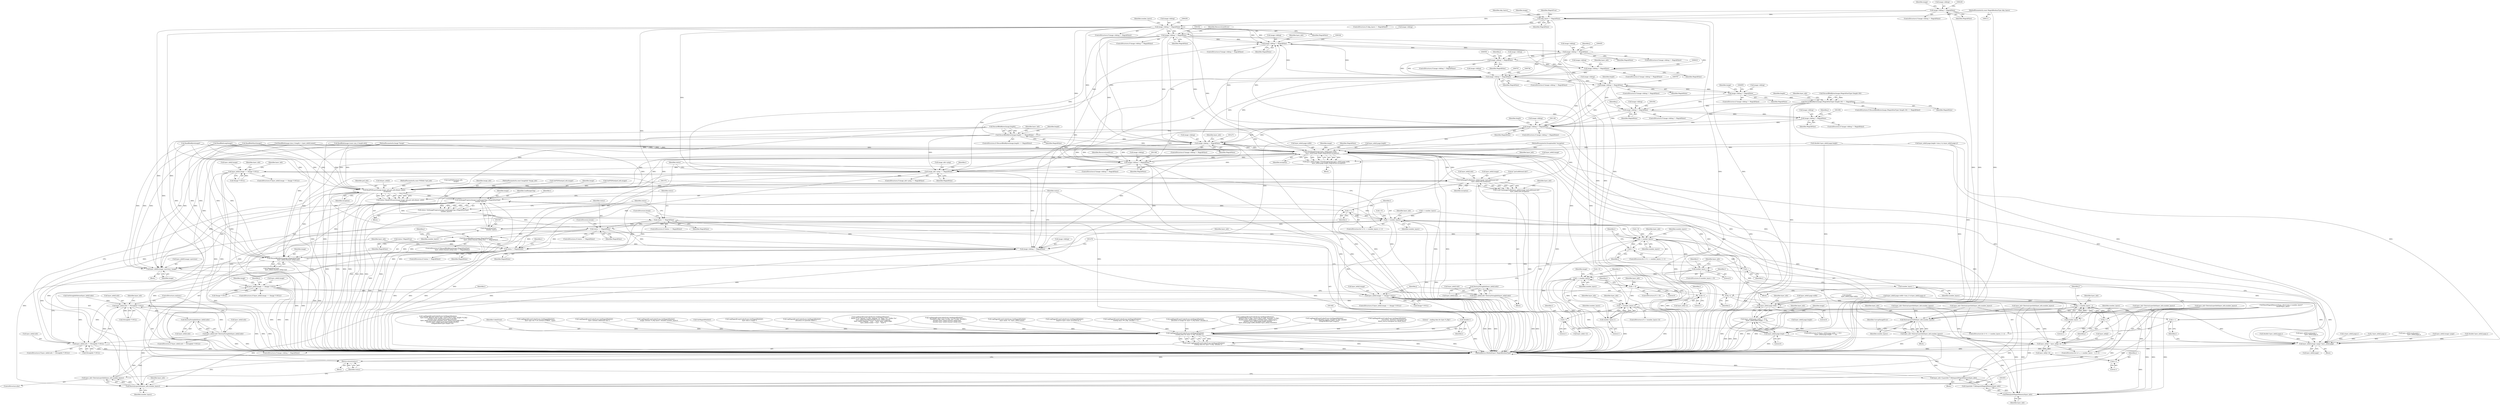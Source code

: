 digraph "0_ImageMagick_c8c6a0f123d5e35c173125365c97e2c0fc7eca42@pointer" {
"1000296" [label="(Call,image->debug != MagickFalse)"];
"1000253" [label="(Call,image->debug != MagickFalse)"];
"1000230" [label="(Call,image->debug != MagickFalse)"];
"1000247" [label="(Call,skip_layers != MagickFalse)"];
"1000115" [label="(MethodParameterIn,const MagickBooleanType skip_layers)"];
"1000338" [label="(Call,image->debug != MagickFalse)"];
"1000449" [label="(Call,image->debug != MagickFalse)"];
"1000549" [label="(Call,image->debug != MagickFalse)"];
"1000610" [label="(Call,image->debug != MagickFalse)"];
"1000701" [label="(Call,image->debug != MagickFalse)"];
"1000761" [label="(Call,image->debug != MagickFalse)"];
"1000949" [label="(Call,image->debug != MagickFalse)"];
"1001012" [label="(Call,DiscardBlobBytes(image,(MagickSizeType) (length-18)) == MagickFalse)"];
"1001048" [label="(Call,image->debug != MagickFalse)"];
"1001088" [label="(Call,image->debug != MagickFalse)"];
"1001143" [label="(Call,image->debug != MagickFalse)"];
"1001177" [label="(Call,DiscardBlobBytes(image,length) == MagickFalse)"];
"1001265" [label="(Call,image->debug != MagickFalse)"];
"1001305" [label="(Call,CloneImage(image,layer_info[i].page.width,\n          layer_info[i].page.height,MagickFalse,exception))"];
"1001245" [label="(Call,layer_info[i].page.width == 0)"];
"1001244" [label="(Call,(layer_info[i].page.width == 0) ||\n              (layer_info[i].page.height == 0))"];
"1001619" [label="(Call,layer_info[i].image->page=layer_info[i].page)"];
"1001254" [label="(Call,layer_info[i].page.height == 0)"];
"1001299" [label="(Call,layer_info[i].image=CloneImage(image,layer_info[i].page.width,\n          layer_info[i].page.height,MagickFalse,exception))"];
"1001324" [label="(Call,layer_info[i].image == (Image *) NULL)"];
"1001373" [label="(Call,SetImageProfile(layer_info[i].image,\"psd:additional-info\",\n              layer_info[i].info,exception))"];
"1001371" [label="(Call,(void) SetImageProfile(layer_info[i].image,\"psd:additional-info\",\n              layer_info[i].info,exception))"];
"1001392" [label="(Call,DestroyStringInfo(layer_info[i].info))"];
"1001386" [label="(Call,layer_info[i].info=DestroyStringInfo(layer_info[i].info))"];
"1001277" [label="(Call,layer_info[i].info != (StringInfo *) NULL)"];
"1001292" [label="(Call,DestroyStringInfo(layer_info[i].info))"];
"1001286" [label="(Call,layer_info[i].info=DestroyStringInfo(layer_info[i].info))"];
"1001361" [label="(Call,layer_info[i].info != (StringInfo *) NULL)"];
"1001416" [label="(Call,layer_info[i].image == (Image *) NULL)"];
"1001530" [label="(Call,layer_info[i].image == (Image *) NULL)"];
"1001486" [label="(Call,ReadPSDLayer(image,image_info,psd_info,&layer_info[i],\n              exception))"];
"1001484" [label="(Call,status=ReadPSDLayer(image,image_info,psd_info,&layer_info[i],\n              exception))"];
"1001496" [label="(Call,status == MagickFalse)"];
"1001510" [label="(Call,status == MagickFalse)"];
"1001441" [label="(Call,DiscardBlobBytes(image,(MagickSizeType)\n                      layer_info[i].channel_info[j].size) == MagickFalse)"];
"1001470" [label="(Call,image->debug != MagickFalse)"];
"1001515" [label="(Call,status != MagickFalse)"];
"1001662" [label="(Return,return(status);)"];
"1001502" [label="(Call,SetImageProgress(image,LoadImagesTag,i,(MagickSizeType)\n              number_layers))"];
"1001412" [label="(Call,i++)"];
"1001409" [label="(Call,i < number_layers)"];
"1001459" [label="(Call,DestroyLayerInfo(layer_info,number_layers))"];
"1001457" [label="(Call,layer_info=DestroyLayerInfo(layer_info,number_layers))"];
"1001551" [label="(Call,layer_info[j] = layer_info[j+1])"];
"1001654" [label="(Call,RelinquishMagickMemory(layer_info))"];
"1001652" [label="(Call,(LayerInfo *) RelinquishMagickMemory(layer_info))"];
"1001650" [label="(Call,layer_info=(LayerInfo *) RelinquishMagickMemory(layer_info))"];
"1001659" [label="(Call,DestroyLayerInfo(layer_info,number_layers))"];
"1001657" [label="(Call,layer_info=DestroyLayerInfo(layer_info,number_layers))"];
"1001481" [label="(Call,(double) i)"];
"1001477" [label="(Call,LogMagickEvent(CoderEvent,GetMagickModule(),\n                \"  reading data for layer %.20g\",(double) i))"];
"1001475" [label="(Call,(void) LogMagickEvent(CoderEvent,GetMagickModule(),\n                \"  reading data for layer %.20g\",(double) i))"];
"1001506" [label="(Call,(MagickSizeType)\n              number_layers)"];
"1001523" [label="(Call,i < number_layers)"];
"1001526" [label="(Call,i++)"];
"1001541" [label="(Call,j=i)"];
"1001544" [label="(Call,j < number_layers - 1)"];
"1001549" [label="(Call,j++)"];
"1001557" [label="(Call,j+1)"];
"1001546" [label="(Call,number_layers - 1)"];
"1001560" [label="(Call,number_layers--)"];
"1001562" [label="(Call,i--)"];
"1001565" [label="(Call,number_layers > 0)"];
"1001573" [label="(Call,i < number_layers)"];
"1001580" [label="(Call,i > 0)"];
"1001594" [label="(Call,i-1)"];
"1001599" [label="(Call,i < (number_layers-1))"];
"1001576" [label="(Call,i++)"];
"1001615" [label="(Call,i+1)"];
"1001601" [label="(Call,number_layers-1)"];
"1001442" [label="(Call,DiscardBlobBytes(image,(MagickSizeType)\n                      layer_info[i].channel_info[j].size))"];
"1001641" [label="(Call,layer_info[0].image->previous=image)"];
"1001500" [label="(Call,status=SetImageProgress(image,LoadImagesTag,i,(MagickSizeType)\n              number_layers))"];
"1001340" [label="(Call,image->debug != MagickFalse)"];
"1001399" [label="(Call,image_info->ping == MagickFalse)"];
"1001650" [label="(Call,layer_info=(LayerInfo *) RelinquishMagickMemory(layer_info))"];
"1001428" [label="(Identifier,j)"];
"1001544" [label="(Call,j < number_layers - 1)"];
"1000269" [label="(Identifier,number_layers)"];
"1001325" [label="(Call,layer_info[i].image)"];
"1001413" [label="(Identifier,i)"];
"1001474" [label="(Identifier,MagickFalse)"];
"1001651" [label="(Identifier,layer_info)"];
"1001258" [label="(Identifier,layer_info)"];
"1001219" [label="(Call,GetStringInfoDatum(layer_info[i].info))"];
"1000953" [label="(Identifier,MagickFalse)"];
"1001525" [label="(Identifier,number_layers)"];
"1001469" [label="(ControlStructure,if (image->debug != MagickFalse))"];
"1001479" [label="(Call,GetMagickModule())"];
"1001459" [label="(Call,DestroyLayerInfo(layer_info,number_layers))"];
"1000296" [label="(Call,image->debug != MagickFalse)"];
"1001501" [label="(Identifier,status)"];
"1001264" [label="(ControlStructure,if (image->debug != MagickFalse))"];
"1001652" [label="(Call,(LayerInfo *) RelinquishMagickMemory(layer_info))"];
"1001503" [label="(Identifier,image)"];
"1001410" [label="(Identifier,i)"];
"1001322" [label="(Identifier,exception)"];
"1001495" [label="(ControlStructure,if (status == MagickFalse))"];
"1001272" [label="(Call,LogMagickEvent(CoderEvent,GetMagickModule(),\n                \"      layer data is empty\"))"];
"1001048" [label="(Call,image->debug != MagickFalse)"];
"1001560" [label="(Call,number_layers--)"];
"1001265" [label="(Call,image->debug != MagickFalse)"];
"1000116" [label="(MethodParameterIn,ExceptionInfo *exception)"];
"1001608" [label="(Identifier,layer_info)"];
"1000460" [label="(Call,(double) layer_info[i].page.x)"];
"1001417" [label="(Call,layer_info[i].image)"];
"1000303" [label="(Call,LogMagickEvent(CoderEvent,GetMagickModule(),\n              \"  allocation of LayerInfo failed\"))"];
"1000545" [label="(Call,GetPSDSize(psd_info,\n            image))"];
"1000622" [label="(Call,layer_info=DestroyLayerInfo(layer_info,number_layers))"];
"1001543" [label="(Identifier,i)"];
"1000487" [label="(Call,(double)\n            layer_info[i].page.width)"];
"1001416" [label="(Call,layer_info[i].image == (Image *) NULL)"];
"1001414" [label="(Block,)"];
"1001656" [label="(ControlStructure,else)"];
"1001422" [label="(Call,(Image *) NULL)"];
"1000708" [label="(Call,LogMagickEvent(CoderEvent,GetMagickModule(),\n            \"   blend=%.4s, opacity=%.20g, clipping=%s, flags=%d, visible=%s\",\n            layer_info[i].blendkey,(double) layer_info[i].opacity,\n            layer_info[i].clipping ? \"true\" : \"false\",layer_info[i].flags,\n            layer_info[i].visible ? \"true\" : \"false\"))"];
"1000610" [label="(Call,image->debug != MagickFalse)"];
"1001634" [label="(Identifier,image)"];
"1001344" [label="(Identifier,MagickFalse)"];
"1000931" [label="(Call,layer_info[i].mask.page.x-\n                      layer_info[i].page.x)"];
"1001299" [label="(Call,layer_info[i].image=CloneImage(image,layer_info[i].page.width,\n          layer_info[i].page.height,MagickFalse,exception))"];
"1000253" [label="(Call,image->debug != MagickFalse)"];
"1000201" [label="(Call,status=MagickTrue)"];
"1001307" [label="(Call,layer_info[i].page.width)"];
"1001243" [label="(ControlStructure,if ((layer_info[i].page.width == 0) ||\n              (layer_info[i].page.height == 0)))"];
"1001177" [label="(Call,DiscardBlobBytes(image,length) == MagickFalse)"];
"1000115" [label="(MethodParameterIn,const MagickBooleanType skip_layers)"];
"1000751" [label="(Call,ReadBlobLong(image))"];
"1001546" [label="(Call,number_layers - 1)"];
"1001330" [label="(Call,(Image *) NULL)"];
"1001461" [label="(Identifier,number_layers)"];
"1001089" [label="(Call,image->debug)"];
"1000437" [label="(Call,layer_info=DestroyLayerInfo(layer_info,number_layers))"];
"1001385" [label="(Identifier,exception)"];
"1001548" [label="(Literal,1)"];
"1001616" [label="(Identifier,i)"];
"1001472" [label="(Identifier,image)"];
"1000251" [label="(Identifier,MagickTrue)"];
"1000453" [label="(Identifier,MagickFalse)"];
"1001531" [label="(Call,layer_info[i].image)"];
"1001615" [label="(Call,i+1)"];
"1001470" [label="(Call,image->debug != MagickFalse)"];
"1001488" [label="(Identifier,image_info)"];
"1000300" [label="(Identifier,MagickFalse)"];
"1000342" [label="(Identifier,MagickFalse)"];
"1001654" [label="(Call,RelinquishMagickMemory(layer_info))"];
"1001660" [label="(Identifier,layer_info)"];
"1000257" [label="(Identifier,MagickFalse)"];
"1001471" [label="(Call,image->debug)"];
"1001592" [label="(Call,layer_info[i-1])"];
"1000448" [label="(ControlStructure,if (image->debug != MagickFalse))"];
"1001143" [label="(Call,image->debug != MagickFalse)"];
"1000549" [label="(Call,image->debug != MagickFalse)"];
"1001519" [label="(ControlStructure,for (i=0; i < number_layers; i++))"];
"1000556" [label="(Call,LogMagickEvent(CoderEvent,GetMagickModule(),\n              \"    channel[%.20g]: type=%.20g, size=%.20g\",(double) j,\n              (double) layer_info[i].channel_info[j].type,\n              (double) layer_info[i].channel_info[j].size))"];
"1001518" [label="(Block,)"];
"1001373" [label="(Call,SetImageProfile(layer_info[i].image,\"psd:additional-info\",\n              layer_info[i].info,exception))"];
"1001150" [label="(Call,LogMagickEvent(CoderEvent,GetMagickModule(),\n                \"      layer name: %s\",layer_info[i].name))"];
"1000117" [label="(Block,)"];
"1001617" [label="(Literal,1)"];
"1001405" [label="(ControlStructure,for (i=0; i < number_layers; i++))"];
"1000243" [label="(Identifier,image)"];
"1001551" [label="(Call,layer_info[j] = layer_info[j+1])"];
"1001579" [label="(ControlStructure,if (i > 0))"];
"1000392" [label="(Call,x-layer_info[i].page.x)"];
"1000762" [label="(Call,image->debug)"];
"1001242" [label="(Block,)"];
"1001500" [label="(Call,status=SetImageProgress(image,LoadImagesTag,i,(MagickSizeType)\n              number_layers))"];
"1001598" [label="(ControlStructure,if (i < (number_layers-1)))"];
"1001237" [label="(Call,i < number_layers)"];
"1001658" [label="(Identifier,layer_info)"];
"1001246" [label="(Call,layer_info[i].page.width)"];
"1001623" [label="(Identifier,layer_info)"];
"1001441" [label="(Call,DiscardBlobBytes(image,(MagickSizeType)\n                      layer_info[i].channel_info[j].size) == MagickFalse)"];
"1000700" [label="(ControlStructure,if (image->debug != MagickFalse))"];
"1001109" [label="(Call,ReadBlobByte(image))"];
"1001641" [label="(Call,layer_info[0].image->previous=image)"];
"1000950" [label="(Call,image->debug)"];
"1000478" [label="(Call,(double) layer_info[i].page.height)"];
"1001277" [label="(Call,layer_info[i].info != (StringInfo *) NULL)"];
"1000231" [label="(Call,image->debug)"];
"1001339" [label="(ControlStructure,if (image->debug != MagickFalse))"];
"1000237" [label="(Call,LogMagickEvent(CoderEvent,GetMagickModule(),\n              \"  negative layer count corrected for\"))"];
"1001334" [label="(Call,layer_info=DestroyLayerInfo(layer_info,number_layers))"];
"1001504" [label="(Identifier,LoadImagesTag)"];
"1001293" [label="(Call,layer_info[i].info)"];
"1001526" [label="(Call,i++)"];
"1000765" [label="(Identifier,MagickFalse)"];
"1001361" [label="(Call,layer_info[i].info != (StringInfo *) NULL)"];
"1001486" [label="(Call,ReadPSDLayer(image,image_info,psd_info,&layer_info[i],\n              exception))"];
"1001517" [label="(Identifier,MagickFalse)"];
"1000218" [label="(Call,ReadBlobShort(image))"];
"1000338" [label="(Call,image->debug != MagickFalse)"];
"1001520" [label="(Call,i=0)"];
"1001364" [label="(Identifier,layer_info)"];
"1001547" [label="(Identifier,number_layers)"];
"1001253" [label="(Literal,0)"];
"1001335" [label="(Identifier,layer_info)"];
"1001122" [label="(Call,ReadBlob(image,(size_t) length++,layer_info[i].name))"];
"1001389" [label="(Identifier,layer_info)"];
"1001661" [label="(Identifier,number_layers)"];
"1001481" [label="(Call,(double) i)"];
"1001570" [label="(Call,i=0)"];
"1001380" [label="(Call,layer_info[i].info)"];
"1001559" [label="(Literal,1)"];
"1001599" [label="(Call,i < (number_layers-1))"];
"1001411" [label="(Identifier,number_layers)"];
"1000701" [label="(Call,image->debug != MagickFalse)"];
"1000611" [label="(Call,image->debug)"];
"1000308" [label="(Identifier,ResourceLimitError)"];
"1000297" [label="(Call,image->debug)"];
"1001286" [label="(Call,layer_info[i].info=DestroyStringInfo(layer_info[i].info))"];
"1001565" [label="(Call,number_layers > 0)"];
"1001657" [label="(Call,layer_info=DestroyLayerInfo(layer_info,number_layers))"];
"1001542" [label="(Identifier,j)"];
"1000113" [label="(MethodParameterIn,const ImageInfo *image_info)"];
"1001415" [label="(ControlStructure,if (layer_info[i].image == (Image *) NULL))"];
"1001463" [label="(Identifier,CorruptImageError)"];
"1001400" [label="(Call,image_info->ping)"];
"1000401" [label="(Call,layer_info[i].page.height=(size_t) (y-layer_info[i].page.y))"];
"1001499" [label="(ControlStructure,break;)"];
"1001266" [label="(Call,image->debug)"];
"1001484" [label="(Call,status=ReadPSDLayer(image,image_info,psd_info,&layer_info[i],\n              exception))"];
"1000949" [label="(Call,image->debug != MagickFalse)"];
"1001362" [label="(Call,layer_info[i].info)"];
"1001555" [label="(Call,layer_info[j+1])"];
"1001184" [label="(Identifier,layer_info)"];
"1001536" [label="(Call,(Image *) NULL)"];
"1001509" [label="(ControlStructure,if (status == MagickFalse))"];
"1001269" [label="(Identifier,MagickFalse)"];
"1001287" [label="(Call,layer_info[i].info)"];
"1001582" [label="(Literal,0)"];
"1000345" [label="(Call,LogMagickEvent(CoderEvent,GetMagickModule(),\n            \"  reading layer #%.20g\",(double) i+1))"];
"1001483" [label="(Identifier,i)"];
"1001527" [label="(Identifier,i)"];
"1000248" [label="(Identifier,skip_layers)"];
"1001013" [label="(Call,DiscardBlobBytes(image,(MagickSizeType) (length-18)))"];
"1001088" [label="(Call,image->debug != MagickFalse)"];
"1001374" [label="(Call,layer_info[i].image)"];
"1001663" [label="(Identifier,status)"];
"1001508" [label="(Identifier,number_layers)"];
"1001549" [label="(Call,j++)"];
"1001562" [label="(Call,i--)"];
"1000246" [label="(ControlStructure,if (skip_layers != MagickFalse))"];
"1001642" [label="(Call,layer_info[0].image->previous)"];
"1001550" [label="(Identifier,j)"];
"1001241" [label="(Identifier,i)"];
"1001034" [label="(Identifier,length)"];
"1001662" [label="(Return,return(status);)"];
"1001485" [label="(Identifier,status)"];
"1001012" [label="(Call,DiscardBlobBytes(image,(MagickSizeType) (length-18)) == MagickFalse)"];
"1001298" [label="(ControlStructure,continue;)"];
"1001539" [label="(Block,)"];
"1000247" [label="(Call,skip_layers != MagickFalse)"];
"1001511" [label="(Identifier,status)"];
"1001245" [label="(Call,layer_info[i].page.width == 0)"];
"1001276" [label="(ControlStructure,if (layer_info[i].info != (StringInfo *) NULL))"];
"1001460" [label="(Identifier,layer_info)"];
"1001456" [label="(Block,)"];
"1000702" [label="(Call,image->debug)"];
"1001306" [label="(Identifier,image)"];
"1001305" [label="(Call,CloneImage(image,layer_info[i].page.width,\n          layer_info[i].page.height,MagickFalse,exception))"];
"1001066" [label="(Identifier,j)"];
"1001541" [label="(Call,j=i)"];
"1001370" [label="(Block,)"];
"1001347" [label="(Call,LogMagickEvent(CoderEvent,GetMagickModule(),\n                \"  allocation of image for layer %.20g failed\",(double) i))"];
"1000295" [label="(ControlStructure,if (image->debug != MagickFalse))"];
"1001227" [label="(Call,ReadBlob(image,(const size_t) length,info))"];
"1001255" [label="(Call,layer_info[i].page.height)"];
"1000456" [label="(Call,LogMagickEvent(CoderEvent,GetMagickModule(),\n            \"    offset(%.20g,%.20g), size(%.20g,%.20g), channels=%.20g\",\n            (double) layer_info[i].page.x,(double) layer_info[i].page.y,\n            (double) layer_info[i].page.height,(double)\n            layer_info[i].page.width,(double) layer_info[i].channels))"];
"1001087" [label="(ControlStructure,if (image->debug != MagickFalse))"];
"1001516" [label="(Identifier,status)"];
"1001502" [label="(Call,SetImageProgress(image,LoadImagesTag,i,(MagickSizeType)\n              number_layers))"];
"1001178" [label="(Call,DiscardBlobBytes(image,length))"];
"1001055" [label="(Call,LogMagickEvent(CoderEvent,GetMagickModule(),\n                    \"      layer blending ranges: length=%.20g\",(double)\n                    ((MagickOffsetType) length)))"];
"1001052" [label="(Identifier,MagickFalse)"];
"1001475" [label="(Call,(void) LogMagickEvent(CoderEvent,GetMagickModule(),\n                \"  reading data for layer %.20g\",(double) i))"];
"1001323" [label="(ControlStructure,if (layer_info[i].image == (Image *) NULL))"];
"1001587" [label="(Identifier,layer_info)"];
"1001477" [label="(Call,LogMagickEvent(CoderEvent,GetMagickModule(),\n                \"  reading data for layer %.20g\",(double) i))"];
"1001360" [label="(ControlStructure,if (layer_info[i].info != (StringInfo *) NULL))"];
"1001419" [label="(Identifier,layer_info)"];
"1001444" [label="(Call,(MagickSizeType)\n                      layer_info[i].channel_info[j].size)"];
"1001022" [label="(Call,layer_info=DestroyLayerInfo(layer_info,number_layers))"];
"1000773" [label="(Identifier,length)"];
"1001095" [label="(Call,LogMagickEvent(CoderEvent,GetMagickModule(),\n                      \"        source(%x), dest(%x)\",(unsigned int)\n                      blend_source,(unsigned int) blend_dest))"];
"1000623" [label="(Identifier,layer_info)"];
"1001412" [label="(Call,i++)"];
"1001557" [label="(Call,j+1)"];
"1001545" [label="(Identifier,j)"];
"1001497" [label="(Identifier,status)"];
"1001613" [label="(Call,layer_info[i+1])"];
"1001442" [label="(Call,DiscardBlobBytes(image,(MagickSizeType)\n                      layer_info[i].channel_info[j].size))"];
"1000553" [label="(Identifier,MagickFalse)"];
"1001438" [label="(Identifier,j)"];
"1001664" [label="(MethodReturn,ModuleExport MagickBooleanType)"];
"1001300" [label="(Call,layer_info[i].image)"];
"1000760" [label="(ControlStructure,if (image->debug != MagickFalse))"];
"1001601" [label="(Call,number_layers-1)"];
"1000609" [label="(ControlStructure,if (image->debug != MagickFalse))"];
"1000195" [label="(Call,GetPSDSize(psd_info,image))"];
"1001443" [label="(Identifier,image)"];
"1001576" [label="(Call,i++)"];
"1000517" [label="(Identifier,j)"];
"1000450" [label="(Call,image->debug)"];
"1001403" [label="(Identifier,MagickFalse)"];
"1001510" [label="(Call,status == MagickFalse)"];
"1001023" [label="(Identifier,layer_info)"];
"1001487" [label="(Identifier,image)"];
"1000112" [label="(MethodParameterIn,Image *image)"];
"1001049" [label="(Call,image->debug)"];
"1001552" [label="(Call,layer_info[j])"];
"1001406" [label="(Call,i=0)"];
"1001602" [label="(Identifier,number_layers)"];
"1001176" [label="(ControlStructure,if (DiscardBlobBytes(image,length) == MagickFalse))"];
"1001254" [label="(Call,layer_info[i].page.height == 0)"];
"1001530" [label="(Call,layer_info[i].image == (Image *) NULL)"];
"1000234" [label="(Identifier,MagickFalse)"];
"1000948" [label="(ControlStructure,if (image->debug != MagickFalse))"];
"1001321" [label="(Identifier,MagickFalse)"];
"1001529" [label="(ControlStructure,if (layer_info[i].image == (Image *) NULL))"];
"1001458" [label="(Identifier,layer_info)"];
"1000411" [label="(Call,y-layer_info[i].page.y)"];
"1001581" [label="(Identifier,i)"];
"1001480" [label="(Literal,\"  reading data for layer %.20g\")"];
"1001494" [label="(Identifier,exception)"];
"1001283" [label="(Call,(StringInfo *) NULL)"];
"1001440" [label="(ControlStructure,if (DiscardBlobBytes(image,(MagickSizeType)\n                      layer_info[i].channel_info[j].size) == MagickFalse))"];
"1001573" [label="(Call,i < number_layers)"];
"1001292" [label="(Call,DestroyStringInfo(layer_info[i].info))"];
"1001577" [label="(Identifier,i)"];
"1001011" [label="(ControlStructure,if (DiscardBlobBytes(image,(MagickSizeType) (length-18)) == MagickFalse))"];
"1001564" [label="(ControlStructure,if (number_layers > 0))"];
"1001506" [label="(Call,(MagickSizeType)\n              number_layers)"];
"1001655" [label="(Identifier,layer_info)"];
"1001147" [label="(Identifier,MagickFalse)"];
"1001142" [label="(ControlStructure,if (image->debug != MagickFalse))"];
"1000339" [label="(Call,image->debug)"];
"1000255" [label="(Identifier,image)"];
"1000705" [label="(Identifier,MagickFalse)"];
"1000904" [label="(Call,layer_info[i].mask.page.y-\n                      layer_info[i].page.y)"];
"1001262" [label="(Literal,0)"];
"1001540" [label="(ControlStructure,for (j=i; j < number_layers - 1; j++))"];
"1001355" [label="(Identifier,ResourceLimitError)"];
"1001523" [label="(Call,i < number_layers)"];
"1001314" [label="(Call,layer_info[i].page.height)"];
"1001580" [label="(Call,i > 0)"];
"1001553" [label="(Identifier,layer_info)"];
"1000252" [label="(ControlStructure,if (image->debug != MagickFalse))"];
"1001600" [label="(Identifier,i)"];
"1001505" [label="(Identifier,i)"];
"1001367" [label="(Call,(StringInfo *) NULL)"];
"1001571" [label="(Identifier,i)"];
"1000249" [label="(Identifier,MagickFalse)"];
"1000128" [label="(Call,GetPSDSize(psd_info,image))"];
"1001558" [label="(Identifier,j)"];
"1001489" [label="(Identifier,psd_info)"];
"1001521" [label="(Identifier,i)"];
"1001627" [label="(Call,layer_info[i].page)"];
"1001566" [label="(Identifier,number_layers)"];
"1000761" [label="(Call,image->debug != MagickFalse)"];
"1001649" [label="(Identifier,image)"];
"1001575" [label="(Identifier,number_layers)"];
"1000956" [label="(Call,LogMagickEvent(CoderEvent,GetMagickModule(),\n                    \"      layer mask: offset(%.20g,%.20g), size(%.20g,%.20g), length=%.20g\",\n                    (double) layer_info[i].mask.page.x,(double) \n                    layer_info[i].mask.page.y,(double) layer_info[i].mask.page.width,\n                    (double) layer_info[i].mask.page.height,(double)\n                    ((MagickOffsetType) length)-18))"];
"1001567" [label="(Literal,0)"];
"1001267" [label="(Identifier,image)"];
"1001278" [label="(Call,layer_info[i].info)"];
"1001047" [label="(ControlStructure,if (image->debug != MagickFalse))"];
"1000614" [label="(Identifier,MagickFalse)"];
"1001074" [label="(Identifier,j)"];
"1001563" [label="(Identifier,i)"];
"1001659" [label="(Call,DestroyLayerInfo(layer_info,number_layers))"];
"1001620" [label="(Call,layer_info[i].image->page)"];
"1001578" [label="(Block,)"];
"1001619" [label="(Call,layer_info[i].image->page=layer_info[i].page)"];
"1001183" [label="(Call,layer_info=DestroyLayerInfo(layer_info,number_layers))"];
"1001340" [label="(Call,image->debug != MagickFalse)"];
"1001569" [label="(ControlStructure,for (i=0; i < number_layers; i++))"];
"1000230" [label="(Call,image->debug != MagickFalse)"];
"1001533" [label="(Identifier,layer_info)"];
"1001561" [label="(Identifier,number_layers)"];
"1001398" [label="(ControlStructure,if (image_info->ping == MagickFalse))"];
"1000229" [label="(ControlStructure,if (image->debug != MagickFalse))"];
"1000469" [label="(Call,(double) layer_info[i].page.y)"];
"1001514" [label="(ControlStructure,if (status != MagickFalse))"];
"1001478" [label="(Identifier,CoderEvent)"];
"1001289" [label="(Identifier,layer_info)"];
"1001490" [label="(Call,&layer_info[i])"];
"1001162" [label="(Identifier,length)"];
"1001496" [label="(Call,status == MagickFalse)"];
"1000315" [label="(Call,ResetMagickMemory(layer_info,0,(size_t) number_layers*\n        sizeof(*layer_info)))"];
"1001407" [label="(Identifier,i)"];
"1000617" [label="(Call,LogMagickEvent(CoderEvent,GetMagickModule(),\n                \"  layer type was %.4s instead of 8BIM\", type))"];
"1001280" [label="(Identifier,layer_info)"];
"1000548" [label="(ControlStructure,if (image->debug != MagickFalse))"];
"1000768" [label="(Call,LogMagickEvent(CoderEvent,GetMagickModule(),\n                \"    layer contains additional info\"))"];
"1001092" [label="(Identifier,MagickFalse)"];
"1001327" [label="(Identifier,layer_info)"];
"1001387" [label="(Call,layer_info[i].info)"];
"1000449" [label="(Call,image->debug != MagickFalse)"];
"1001409" [label="(Call,i < number_layers)"];
"1001498" [label="(Identifier,MagickFalse)"];
"1001302" [label="(Identifier,layer_info)"];
"1000505" [label="(Identifier,j)"];
"1001399" [label="(Call,image_info->ping == MagickFalse)"];
"1001513" [label="(ControlStructure,break;)"];
"1001595" [label="(Identifier,i)"];
"1001386" [label="(Call,layer_info[i].info=DestroyStringInfo(layer_info[i].info))"];
"1001594" [label="(Call,i-1)"];
"1001379" [label="(Literal,\"psd:additional-info\")"];
"1001324" [label="(Call,layer_info[i].image == (Image *) NULL)"];
"1001596" [label="(Literal,1)"];
"1000382" [label="(Call,layer_info[i].page.width=(size_t) (x-layer_info[i].page.x))"];
"1001512" [label="(Identifier,MagickFalse)"];
"1001524" [label="(Identifier,i)"];
"1001341" [label="(Call,image->debug)"];
"1001181" [label="(Identifier,MagickFalse)"];
"1001392" [label="(Call,DestroyStringInfo(layer_info[i].info))"];
"1001515" [label="(Call,status != MagickFalse)"];
"1001014" [label="(Identifier,image)"];
"1001393" [label="(Call,layer_info[i].info)"];
"1001020" [label="(Identifier,MagickFalse)"];
"1001244" [label="(Call,(layer_info[i].page.width == 0) ||\n              (layer_info[i].page.height == 0))"];
"1000254" [label="(Call,image->debug)"];
"1001195" [label="(Identifier,length)"];
"1000550" [label="(Call,image->debug)"];
"1000337" [label="(ControlStructure,if (image->debug != MagickFalse))"];
"1001455" [label="(Identifier,MagickFalse)"];
"1000114" [label="(MethodParameterIn,const PSDInfo *psd_info)"];
"1001568" [label="(Block,)"];
"1000358" [label="(Identifier,layer_info)"];
"1000260" [label="(Call,LogMagickEvent(CoderEvent,GetMagickModule(),\n          \"  image contains %.20g layers\",(double) number_layers))"];
"1001457" [label="(Call,layer_info=DestroyLayerInfo(layer_info,number_layers))"];
"1001574" [label="(Identifier,i)"];
"1001371" [label="(Call,(void) SetImageProfile(layer_info[i].image,\"psd:additional-info\",\n              layer_info[i].info,exception))"];
"1001144" [label="(Call,image->debug)"];
"1001603" [label="(Literal,1)"];
"1000296" -> "1000295"  [label="AST: "];
"1000296" -> "1000300"  [label="CFG: "];
"1000297" -> "1000296"  [label="AST: "];
"1000300" -> "1000296"  [label="AST: "];
"1000302" -> "1000296"  [label="CFG: "];
"1000308" -> "1000296"  [label="CFG: "];
"1000296" -> "1001664"  [label="DDG: "];
"1000296" -> "1001664"  [label="DDG: "];
"1000253" -> "1000296"  [label="DDG: "];
"1000253" -> "1000296"  [label="DDG: "];
"1000296" -> "1000338"  [label="DDG: "];
"1000296" -> "1000338"  [label="DDG: "];
"1000296" -> "1001265"  [label="DDG: "];
"1000296" -> "1001265"  [label="DDG: "];
"1000296" -> "1001305"  [label="DDG: "];
"1000296" -> "1001340"  [label="DDG: "];
"1000296" -> "1001399"  [label="DDG: "];
"1000296" -> "1001470"  [label="DDG: "];
"1000253" -> "1000252"  [label="AST: "];
"1000253" -> "1000257"  [label="CFG: "];
"1000254" -> "1000253"  [label="AST: "];
"1000257" -> "1000253"  [label="AST: "];
"1000259" -> "1000253"  [label="CFG: "];
"1000269" -> "1000253"  [label="CFG: "];
"1000253" -> "1001664"  [label="DDG: "];
"1000253" -> "1001664"  [label="DDG: "];
"1000230" -> "1000253"  [label="DDG: "];
"1000247" -> "1000253"  [label="DDG: "];
"1000253" -> "1000338"  [label="DDG: "];
"1000253" -> "1000338"  [label="DDG: "];
"1000253" -> "1001265"  [label="DDG: "];
"1000253" -> "1001265"  [label="DDG: "];
"1000253" -> "1001305"  [label="DDG: "];
"1000253" -> "1001340"  [label="DDG: "];
"1000253" -> "1001399"  [label="DDG: "];
"1000253" -> "1001470"  [label="DDG: "];
"1000230" -> "1000229"  [label="AST: "];
"1000230" -> "1000234"  [label="CFG: "];
"1000231" -> "1000230"  [label="AST: "];
"1000234" -> "1000230"  [label="AST: "];
"1000236" -> "1000230"  [label="CFG: "];
"1000243" -> "1000230"  [label="CFG: "];
"1000230" -> "1001664"  [label="DDG: "];
"1000230" -> "1001664"  [label="DDG: "];
"1000230" -> "1000247"  [label="DDG: "];
"1000247" -> "1000246"  [label="AST: "];
"1000247" -> "1000249"  [label="CFG: "];
"1000248" -> "1000247"  [label="AST: "];
"1000249" -> "1000247"  [label="AST: "];
"1000251" -> "1000247"  [label="CFG: "];
"1000255" -> "1000247"  [label="CFG: "];
"1000247" -> "1001664"  [label="DDG: "];
"1000247" -> "1001664"  [label="DDG: "];
"1000247" -> "1001664"  [label="DDG: "];
"1000115" -> "1000247"  [label="DDG: "];
"1000115" -> "1000111"  [label="AST: "];
"1000115" -> "1001664"  [label="DDG: "];
"1000338" -> "1000337"  [label="AST: "];
"1000338" -> "1000342"  [label="CFG: "];
"1000339" -> "1000338"  [label="AST: "];
"1000342" -> "1000338"  [label="AST: "];
"1000344" -> "1000338"  [label="CFG: "];
"1000358" -> "1000338"  [label="CFG: "];
"1000701" -> "1000338"  [label="DDG: "];
"1000701" -> "1000338"  [label="DDG: "];
"1001143" -> "1000338"  [label="DDG: "];
"1001143" -> "1000338"  [label="DDG: "];
"1001177" -> "1000338"  [label="DDG: "];
"1000338" -> "1000449"  [label="DDG: "];
"1000338" -> "1000449"  [label="DDG: "];
"1000449" -> "1000448"  [label="AST: "];
"1000449" -> "1000453"  [label="CFG: "];
"1000450" -> "1000449"  [label="AST: "];
"1000453" -> "1000449"  [label="AST: "];
"1000455" -> "1000449"  [label="CFG: "];
"1000505" -> "1000449"  [label="CFG: "];
"1000449" -> "1000549"  [label="DDG: "];
"1000449" -> "1000549"  [label="DDG: "];
"1000449" -> "1000610"  [label="DDG: "];
"1000449" -> "1000610"  [label="DDG: "];
"1000449" -> "1000701"  [label="DDG: "];
"1000449" -> "1000701"  [label="DDG: "];
"1000549" -> "1000548"  [label="AST: "];
"1000549" -> "1000553"  [label="CFG: "];
"1000550" -> "1000549"  [label="AST: "];
"1000553" -> "1000549"  [label="AST: "];
"1000555" -> "1000549"  [label="CFG: "];
"1000517" -> "1000549"  [label="CFG: "];
"1000549" -> "1000610"  [label="DDG: "];
"1000549" -> "1000610"  [label="DDG: "];
"1000549" -> "1000701"  [label="DDG: "];
"1000549" -> "1000701"  [label="DDG: "];
"1000610" -> "1000609"  [label="AST: "];
"1000610" -> "1000614"  [label="CFG: "];
"1000611" -> "1000610"  [label="AST: "];
"1000614" -> "1000610"  [label="AST: "];
"1000616" -> "1000610"  [label="CFG: "];
"1000623" -> "1000610"  [label="CFG: "];
"1000610" -> "1000701"  [label="DDG: "];
"1000610" -> "1000701"  [label="DDG: "];
"1000701" -> "1000700"  [label="AST: "];
"1000701" -> "1000705"  [label="CFG: "];
"1000702" -> "1000701"  [label="AST: "];
"1000705" -> "1000701"  [label="AST: "];
"1000707" -> "1000701"  [label="CFG: "];
"1000746" -> "1000701"  [label="CFG: "];
"1000701" -> "1001664"  [label="DDG: "];
"1000701" -> "1001664"  [label="DDG: "];
"1000701" -> "1000761"  [label="DDG: "];
"1000701" -> "1000761"  [label="DDG: "];
"1000701" -> "1001265"  [label="DDG: "];
"1000701" -> "1001265"  [label="DDG: "];
"1000701" -> "1001305"  [label="DDG: "];
"1000701" -> "1001340"  [label="DDG: "];
"1000701" -> "1001399"  [label="DDG: "];
"1000701" -> "1001470"  [label="DDG: "];
"1000761" -> "1000760"  [label="AST: "];
"1000761" -> "1000765"  [label="CFG: "];
"1000762" -> "1000761"  [label="AST: "];
"1000765" -> "1000761"  [label="AST: "];
"1000767" -> "1000761"  [label="CFG: "];
"1000773" -> "1000761"  [label="CFG: "];
"1000761" -> "1000949"  [label="DDG: "];
"1000761" -> "1000949"  [label="DDG: "];
"1000761" -> "1001048"  [label="DDG: "];
"1000761" -> "1001048"  [label="DDG: "];
"1000761" -> "1001143"  [label="DDG: "];
"1000761" -> "1001143"  [label="DDG: "];
"1000949" -> "1000948"  [label="AST: "];
"1000949" -> "1000953"  [label="CFG: "];
"1000950" -> "1000949"  [label="AST: "];
"1000953" -> "1000949"  [label="AST: "];
"1000955" -> "1000949"  [label="CFG: "];
"1001014" -> "1000949"  [label="CFG: "];
"1000949" -> "1001012"  [label="DDG: "];
"1000949" -> "1001048"  [label="DDG: "];
"1000949" -> "1001143"  [label="DDG: "];
"1001012" -> "1001011"  [label="AST: "];
"1001012" -> "1001020"  [label="CFG: "];
"1001013" -> "1001012"  [label="AST: "];
"1001020" -> "1001012"  [label="AST: "];
"1001023" -> "1001012"  [label="CFG: "];
"1001034" -> "1001012"  [label="CFG: "];
"1001012" -> "1001664"  [label="DDG: "];
"1001012" -> "1001664"  [label="DDG: "];
"1001013" -> "1001012"  [label="DDG: "];
"1001013" -> "1001012"  [label="DDG: "];
"1001012" -> "1001048"  [label="DDG: "];
"1001012" -> "1001143"  [label="DDG: "];
"1001048" -> "1001047"  [label="AST: "];
"1001048" -> "1001052"  [label="CFG: "];
"1001049" -> "1001048"  [label="AST: "];
"1001052" -> "1001048"  [label="AST: "];
"1001054" -> "1001048"  [label="CFG: "];
"1001066" -> "1001048"  [label="CFG: "];
"1001048" -> "1001088"  [label="DDG: "];
"1001048" -> "1001088"  [label="DDG: "];
"1001048" -> "1001143"  [label="DDG: "];
"1001048" -> "1001143"  [label="DDG: "];
"1001088" -> "1001087"  [label="AST: "];
"1001088" -> "1001092"  [label="CFG: "];
"1001089" -> "1001088"  [label="AST: "];
"1001092" -> "1001088"  [label="AST: "];
"1001094" -> "1001088"  [label="CFG: "];
"1001074" -> "1001088"  [label="CFG: "];
"1001088" -> "1001143"  [label="DDG: "];
"1001088" -> "1001143"  [label="DDG: "];
"1001143" -> "1001142"  [label="AST: "];
"1001143" -> "1001147"  [label="CFG: "];
"1001144" -> "1001143"  [label="AST: "];
"1001147" -> "1001143"  [label="AST: "];
"1001149" -> "1001143"  [label="CFG: "];
"1001162" -> "1001143"  [label="CFG: "];
"1001143" -> "1001664"  [label="DDG: "];
"1001143" -> "1001664"  [label="DDG: "];
"1001143" -> "1001177"  [label="DDG: "];
"1001143" -> "1001265"  [label="DDG: "];
"1001143" -> "1001265"  [label="DDG: "];
"1001143" -> "1001305"  [label="DDG: "];
"1001143" -> "1001340"  [label="DDG: "];
"1001143" -> "1001399"  [label="DDG: "];
"1001143" -> "1001470"  [label="DDG: "];
"1001177" -> "1001176"  [label="AST: "];
"1001177" -> "1001181"  [label="CFG: "];
"1001178" -> "1001177"  [label="AST: "];
"1001181" -> "1001177"  [label="AST: "];
"1001184" -> "1001177"  [label="CFG: "];
"1001195" -> "1001177"  [label="CFG: "];
"1001177" -> "1001664"  [label="DDG: "];
"1001177" -> "1001664"  [label="DDG: "];
"1001178" -> "1001177"  [label="DDG: "];
"1001178" -> "1001177"  [label="DDG: "];
"1001177" -> "1001265"  [label="DDG: "];
"1001177" -> "1001305"  [label="DDG: "];
"1001177" -> "1001399"  [label="DDG: "];
"1001265" -> "1001264"  [label="AST: "];
"1001265" -> "1001269"  [label="CFG: "];
"1001266" -> "1001265"  [label="AST: "];
"1001269" -> "1001265"  [label="AST: "];
"1001271" -> "1001265"  [label="CFG: "];
"1001280" -> "1001265"  [label="CFG: "];
"1001265" -> "1001664"  [label="DDG: "];
"1001265" -> "1001664"  [label="DDG: "];
"1001340" -> "1001265"  [label="DDG: "];
"1001340" -> "1001265"  [label="DDG: "];
"1001305" -> "1001265"  [label="DDG: "];
"1001265" -> "1001305"  [label="DDG: "];
"1001265" -> "1001340"  [label="DDG: "];
"1001265" -> "1001399"  [label="DDG: "];
"1001265" -> "1001470"  [label="DDG: "];
"1001305" -> "1001299"  [label="AST: "];
"1001305" -> "1001322"  [label="CFG: "];
"1001306" -> "1001305"  [label="AST: "];
"1001307" -> "1001305"  [label="AST: "];
"1001314" -> "1001305"  [label="AST: "];
"1001321" -> "1001305"  [label="AST: "];
"1001322" -> "1001305"  [label="AST: "];
"1001299" -> "1001305"  [label="CFG: "];
"1001305" -> "1001664"  [label="DDG: "];
"1001305" -> "1001664"  [label="DDG: "];
"1001305" -> "1001664"  [label="DDG: "];
"1001305" -> "1001664"  [label="DDG: "];
"1001305" -> "1001245"  [label="DDG: "];
"1001305" -> "1001254"  [label="DDG: "];
"1001305" -> "1001299"  [label="DDG: "];
"1001305" -> "1001299"  [label="DDG: "];
"1001305" -> "1001299"  [label="DDG: "];
"1001305" -> "1001299"  [label="DDG: "];
"1001305" -> "1001299"  [label="DDG: "];
"1001178" -> "1001305"  [label="DDG: "];
"1000218" -> "1001305"  [label="DDG: "];
"1000751" -> "1001305"  [label="DDG: "];
"1001122" -> "1001305"  [label="DDG: "];
"1001109" -> "1001305"  [label="DDG: "];
"1001227" -> "1001305"  [label="DDG: "];
"1000112" -> "1001305"  [label="DDG: "];
"1001245" -> "1001305"  [label="DDG: "];
"1000401" -> "1001305"  [label="DDG: "];
"1001254" -> "1001305"  [label="DDG: "];
"1000478" -> "1001305"  [label="DDG: "];
"1001340" -> "1001305"  [label="DDG: "];
"1001373" -> "1001305"  [label="DDG: "];
"1000116" -> "1001305"  [label="DDG: "];
"1001305" -> "1001340"  [label="DDG: "];
"1001305" -> "1001373"  [label="DDG: "];
"1001305" -> "1001399"  [label="DDG: "];
"1001305" -> "1001442"  [label="DDG: "];
"1001305" -> "1001486"  [label="DDG: "];
"1001305" -> "1001486"  [label="DDG: "];
"1001305" -> "1001619"  [label="DDG: "];
"1001305" -> "1001619"  [label="DDG: "];
"1001305" -> "1001641"  [label="DDG: "];
"1001245" -> "1001244"  [label="AST: "];
"1001245" -> "1001253"  [label="CFG: "];
"1001246" -> "1001245"  [label="AST: "];
"1001253" -> "1001245"  [label="AST: "];
"1001258" -> "1001245"  [label="CFG: "];
"1001244" -> "1001245"  [label="CFG: "];
"1001245" -> "1001664"  [label="DDG: "];
"1001245" -> "1001244"  [label="DDG: "];
"1001245" -> "1001244"  [label="DDG: "];
"1000382" -> "1001245"  [label="DDG: "];
"1000487" -> "1001245"  [label="DDG: "];
"1001245" -> "1001619"  [label="DDG: "];
"1001244" -> "1001243"  [label="AST: "];
"1001244" -> "1001254"  [label="CFG: "];
"1001254" -> "1001244"  [label="AST: "];
"1001267" -> "1001244"  [label="CFG: "];
"1001302" -> "1001244"  [label="CFG: "];
"1001244" -> "1001664"  [label="DDG: "];
"1001244" -> "1001664"  [label="DDG: "];
"1001244" -> "1001664"  [label="DDG: "];
"1001254" -> "1001244"  [label="DDG: "];
"1001254" -> "1001244"  [label="DDG: "];
"1001619" -> "1001578"  [label="AST: "];
"1001619" -> "1001627"  [label="CFG: "];
"1001620" -> "1001619"  [label="AST: "];
"1001627" -> "1001619"  [label="AST: "];
"1001577" -> "1001619"  [label="CFG: "];
"1001619" -> "1001664"  [label="DDG: "];
"1001619" -> "1001664"  [label="DDG: "];
"1000392" -> "1001619"  [label="DDG: "];
"1000382" -> "1001619"  [label="DDG: "];
"1000487" -> "1001619"  [label="DDG: "];
"1000401" -> "1001619"  [label="DDG: "];
"1000931" -> "1001619"  [label="DDG: "];
"1001254" -> "1001619"  [label="DDG: "];
"1000460" -> "1001619"  [label="DDG: "];
"1000904" -> "1001619"  [label="DDG: "];
"1000469" -> "1001619"  [label="DDG: "];
"1000411" -> "1001619"  [label="DDG: "];
"1000478" -> "1001619"  [label="DDG: "];
"1001254" -> "1001262"  [label="CFG: "];
"1001255" -> "1001254"  [label="AST: "];
"1001262" -> "1001254"  [label="AST: "];
"1001254" -> "1001664"  [label="DDG: "];
"1000401" -> "1001254"  [label="DDG: "];
"1000478" -> "1001254"  [label="DDG: "];
"1001299" -> "1001242"  [label="AST: "];
"1001300" -> "1001299"  [label="AST: "];
"1001327" -> "1001299"  [label="CFG: "];
"1001299" -> "1001664"  [label="DDG: "];
"1001299" -> "1001324"  [label="DDG: "];
"1001324" -> "1001323"  [label="AST: "];
"1001324" -> "1001330"  [label="CFG: "];
"1001325" -> "1001324"  [label="AST: "];
"1001330" -> "1001324"  [label="AST: "];
"1001335" -> "1001324"  [label="CFG: "];
"1001364" -> "1001324"  [label="CFG: "];
"1001324" -> "1001664"  [label="DDG: "];
"1001324" -> "1001664"  [label="DDG: "];
"1001324" -> "1001664"  [label="DDG: "];
"1001330" -> "1001324"  [label="DDG: "];
"1001324" -> "1001373"  [label="DDG: "];
"1001324" -> "1001416"  [label="DDG: "];
"1001324" -> "1001530"  [label="DDG: "];
"1001373" -> "1001371"  [label="AST: "];
"1001373" -> "1001385"  [label="CFG: "];
"1001374" -> "1001373"  [label="AST: "];
"1001379" -> "1001373"  [label="AST: "];
"1001380" -> "1001373"  [label="AST: "];
"1001385" -> "1001373"  [label="AST: "];
"1001371" -> "1001373"  [label="CFG: "];
"1001373" -> "1001664"  [label="DDG: "];
"1001373" -> "1001664"  [label="DDG: "];
"1001373" -> "1001371"  [label="DDG: "];
"1001373" -> "1001371"  [label="DDG: "];
"1001373" -> "1001371"  [label="DDG: "];
"1001373" -> "1001371"  [label="DDG: "];
"1001361" -> "1001373"  [label="DDG: "];
"1000116" -> "1001373"  [label="DDG: "];
"1001373" -> "1001392"  [label="DDG: "];
"1001373" -> "1001416"  [label="DDG: "];
"1001373" -> "1001486"  [label="DDG: "];
"1001373" -> "1001530"  [label="DDG: "];
"1001371" -> "1001370"  [label="AST: "];
"1001372" -> "1001371"  [label="AST: "];
"1001389" -> "1001371"  [label="CFG: "];
"1001371" -> "1001664"  [label="DDG: "];
"1001371" -> "1001664"  [label="DDG: "];
"1001392" -> "1001386"  [label="AST: "];
"1001392" -> "1001393"  [label="CFG: "];
"1001393" -> "1001392"  [label="AST: "];
"1001386" -> "1001392"  [label="CFG: "];
"1001392" -> "1001386"  [label="DDG: "];
"1001386" -> "1001370"  [label="AST: "];
"1001387" -> "1001386"  [label="AST: "];
"1001241" -> "1001386"  [label="CFG: "];
"1001386" -> "1001664"  [label="DDG: "];
"1001386" -> "1001664"  [label="DDG: "];
"1001386" -> "1001277"  [label="DDG: "];
"1001386" -> "1001361"  [label="DDG: "];
"1001277" -> "1001276"  [label="AST: "];
"1001277" -> "1001283"  [label="CFG: "];
"1001278" -> "1001277"  [label="AST: "];
"1001283" -> "1001277"  [label="AST: "];
"1001289" -> "1001277"  [label="CFG: "];
"1001298" -> "1001277"  [label="CFG: "];
"1001277" -> "1001664"  [label="DDG: "];
"1001277" -> "1001664"  [label="DDG: "];
"1001277" -> "1001664"  [label="DDG: "];
"1001219" -> "1001277"  [label="DDG: "];
"1001286" -> "1001277"  [label="DDG: "];
"1001361" -> "1001277"  [label="DDG: "];
"1001283" -> "1001277"  [label="DDG: "];
"1001277" -> "1001292"  [label="DDG: "];
"1001277" -> "1001361"  [label="DDG: "];
"1001292" -> "1001286"  [label="AST: "];
"1001292" -> "1001293"  [label="CFG: "];
"1001293" -> "1001292"  [label="AST: "];
"1001286" -> "1001292"  [label="CFG: "];
"1001292" -> "1001286"  [label="DDG: "];
"1001286" -> "1001276"  [label="AST: "];
"1001287" -> "1001286"  [label="AST: "];
"1001298" -> "1001286"  [label="CFG: "];
"1001286" -> "1001664"  [label="DDG: "];
"1001286" -> "1001664"  [label="DDG: "];
"1001286" -> "1001361"  [label="DDG: "];
"1001361" -> "1001360"  [label="AST: "];
"1001361" -> "1001367"  [label="CFG: "];
"1001362" -> "1001361"  [label="AST: "];
"1001367" -> "1001361"  [label="AST: "];
"1001372" -> "1001361"  [label="CFG: "];
"1001241" -> "1001361"  [label="CFG: "];
"1001361" -> "1001664"  [label="DDG: "];
"1001361" -> "1001664"  [label="DDG: "];
"1001361" -> "1001664"  [label="DDG: "];
"1001219" -> "1001361"  [label="DDG: "];
"1001367" -> "1001361"  [label="DDG: "];
"1001416" -> "1001415"  [label="AST: "];
"1001416" -> "1001422"  [label="CFG: "];
"1001417" -> "1001416"  [label="AST: "];
"1001422" -> "1001416"  [label="AST: "];
"1001428" -> "1001416"  [label="CFG: "];
"1001472" -> "1001416"  [label="CFG: "];
"1001416" -> "1001664"  [label="DDG: "];
"1001416" -> "1001664"  [label="DDG: "];
"1001416" -> "1001664"  [label="DDG: "];
"1001422" -> "1001416"  [label="DDG: "];
"1001416" -> "1001530"  [label="DDG: "];
"1001530" -> "1001529"  [label="AST: "];
"1001530" -> "1001536"  [label="CFG: "];
"1001531" -> "1001530"  [label="AST: "];
"1001536" -> "1001530"  [label="AST: "];
"1001542" -> "1001530"  [label="CFG: "];
"1001527" -> "1001530"  [label="CFG: "];
"1001530" -> "1001664"  [label="DDG: "];
"1001530" -> "1001664"  [label="DDG: "];
"1001530" -> "1001664"  [label="DDG: "];
"1001536" -> "1001530"  [label="DDG: "];
"1001486" -> "1001484"  [label="AST: "];
"1001486" -> "1001494"  [label="CFG: "];
"1001487" -> "1001486"  [label="AST: "];
"1001488" -> "1001486"  [label="AST: "];
"1001489" -> "1001486"  [label="AST: "];
"1001490" -> "1001486"  [label="AST: "];
"1001494" -> "1001486"  [label="AST: "];
"1001484" -> "1001486"  [label="CFG: "];
"1001486" -> "1001664"  [label="DDG: "];
"1001486" -> "1001664"  [label="DDG: "];
"1001486" -> "1001664"  [label="DDG: "];
"1001486" -> "1001664"  [label="DDG: "];
"1001486" -> "1001664"  [label="DDG: "];
"1001486" -> "1001484"  [label="DDG: "];
"1001486" -> "1001484"  [label="DDG: "];
"1001486" -> "1001484"  [label="DDG: "];
"1001486" -> "1001484"  [label="DDG: "];
"1001486" -> "1001484"  [label="DDG: "];
"1001178" -> "1001486"  [label="DDG: "];
"1000218" -> "1001486"  [label="DDG: "];
"1000751" -> "1001486"  [label="DDG: "];
"1001122" -> "1001486"  [label="DDG: "];
"1001109" -> "1001486"  [label="DDG: "];
"1001227" -> "1001486"  [label="DDG: "];
"1001442" -> "1001486"  [label="DDG: "];
"1001502" -> "1001486"  [label="DDG: "];
"1000112" -> "1001486"  [label="DDG: "];
"1000113" -> "1001486"  [label="DDG: "];
"1000545" -> "1001486"  [label="DDG: "];
"1000128" -> "1001486"  [label="DDG: "];
"1000195" -> "1001486"  [label="DDG: "];
"1000114" -> "1001486"  [label="DDG: "];
"1000116" -> "1001486"  [label="DDG: "];
"1001486" -> "1001502"  [label="DDG: "];
"1001486" -> "1001641"  [label="DDG: "];
"1001484" -> "1001414"  [label="AST: "];
"1001485" -> "1001484"  [label="AST: "];
"1001497" -> "1001484"  [label="CFG: "];
"1001484" -> "1001664"  [label="DDG: "];
"1001484" -> "1001496"  [label="DDG: "];
"1001496" -> "1001495"  [label="AST: "];
"1001496" -> "1001498"  [label="CFG: "];
"1001497" -> "1001496"  [label="AST: "];
"1001498" -> "1001496"  [label="AST: "];
"1001499" -> "1001496"  [label="CFG: "];
"1001501" -> "1001496"  [label="CFG: "];
"1001496" -> "1001664"  [label="DDG: "];
"1001470" -> "1001496"  [label="DDG: "];
"1001496" -> "1001510"  [label="DDG: "];
"1001496" -> "1001515"  [label="DDG: "];
"1001496" -> "1001515"  [label="DDG: "];
"1001510" -> "1001509"  [label="AST: "];
"1001510" -> "1001512"  [label="CFG: "];
"1001511" -> "1001510"  [label="AST: "];
"1001512" -> "1001510"  [label="AST: "];
"1001513" -> "1001510"  [label="CFG: "];
"1001413" -> "1001510"  [label="CFG: "];
"1001510" -> "1001664"  [label="DDG: "];
"1001510" -> "1001441"  [label="DDG: "];
"1001510" -> "1001470"  [label="DDG: "];
"1001500" -> "1001510"  [label="DDG: "];
"1001510" -> "1001515"  [label="DDG: "];
"1001510" -> "1001515"  [label="DDG: "];
"1001441" -> "1001440"  [label="AST: "];
"1001441" -> "1001455"  [label="CFG: "];
"1001442" -> "1001441"  [label="AST: "];
"1001455" -> "1001441"  [label="AST: "];
"1001458" -> "1001441"  [label="CFG: "];
"1001438" -> "1001441"  [label="CFG: "];
"1001441" -> "1001664"  [label="DDG: "];
"1001441" -> "1001664"  [label="DDG: "];
"1001442" -> "1001441"  [label="DDG: "];
"1001442" -> "1001441"  [label="DDG: "];
"1001399" -> "1001441"  [label="DDG: "];
"1001441" -> "1001470"  [label="DDG: "];
"1001441" -> "1001515"  [label="DDG: "];
"1001470" -> "1001469"  [label="AST: "];
"1001470" -> "1001474"  [label="CFG: "];
"1001471" -> "1001470"  [label="AST: "];
"1001474" -> "1001470"  [label="AST: "];
"1001476" -> "1001470"  [label="CFG: "];
"1001485" -> "1001470"  [label="CFG: "];
"1001470" -> "1001664"  [label="DDG: "];
"1001470" -> "1001664"  [label="DDG: "];
"1001340" -> "1001470"  [label="DDG: "];
"1001399" -> "1001470"  [label="DDG: "];
"1001515" -> "1001514"  [label="AST: "];
"1001515" -> "1001517"  [label="CFG: "];
"1001516" -> "1001515"  [label="AST: "];
"1001517" -> "1001515"  [label="AST: "];
"1001521" -> "1001515"  [label="CFG: "];
"1001658" -> "1001515"  [label="CFG: "];
"1001515" -> "1001664"  [label="DDG: "];
"1001515" -> "1001664"  [label="DDG: "];
"1001515" -> "1001664"  [label="DDG: "];
"1000201" -> "1001515"  [label="DDG: "];
"1001399" -> "1001515"  [label="DDG: "];
"1001515" -> "1001662"  [label="DDG: "];
"1001662" -> "1000117"  [label="AST: "];
"1001662" -> "1001663"  [label="CFG: "];
"1001663" -> "1001662"  [label="AST: "];
"1001664" -> "1001662"  [label="CFG: "];
"1001662" -> "1001664"  [label="DDG: "];
"1001663" -> "1001662"  [label="DDG: "];
"1000201" -> "1001662"  [label="DDG: "];
"1001502" -> "1001500"  [label="AST: "];
"1001502" -> "1001506"  [label="CFG: "];
"1001503" -> "1001502"  [label="AST: "];
"1001504" -> "1001502"  [label="AST: "];
"1001505" -> "1001502"  [label="AST: "];
"1001506" -> "1001502"  [label="AST: "];
"1001500" -> "1001502"  [label="CFG: "];
"1001502" -> "1001664"  [label="DDG: "];
"1001502" -> "1001664"  [label="DDG: "];
"1001502" -> "1001664"  [label="DDG: "];
"1001502" -> "1001664"  [label="DDG: "];
"1001502" -> "1001412"  [label="DDG: "];
"1001502" -> "1001442"  [label="DDG: "];
"1001502" -> "1001500"  [label="DDG: "];
"1001502" -> "1001500"  [label="DDG: "];
"1001502" -> "1001500"  [label="DDG: "];
"1001502" -> "1001500"  [label="DDG: "];
"1000112" -> "1001502"  [label="DDG: "];
"1001409" -> "1001502"  [label="DDG: "];
"1001481" -> "1001502"  [label="DDG: "];
"1001506" -> "1001502"  [label="DDG: "];
"1001502" -> "1001641"  [label="DDG: "];
"1001412" -> "1001405"  [label="AST: "];
"1001412" -> "1001413"  [label="CFG: "];
"1001413" -> "1001412"  [label="AST: "];
"1001410" -> "1001412"  [label="CFG: "];
"1001412" -> "1001409"  [label="DDG: "];
"1001409" -> "1001412"  [label="DDG: "];
"1001409" -> "1001405"  [label="AST: "];
"1001409" -> "1001411"  [label="CFG: "];
"1001410" -> "1001409"  [label="AST: "];
"1001411" -> "1001409"  [label="AST: "];
"1001419" -> "1001409"  [label="CFG: "];
"1001516" -> "1001409"  [label="CFG: "];
"1001409" -> "1001664"  [label="DDG: "];
"1001409" -> "1001664"  [label="DDG: "];
"1001406" -> "1001409"  [label="DDG: "];
"1001237" -> "1001409"  [label="DDG: "];
"1001459" -> "1001409"  [label="DDG: "];
"1001506" -> "1001409"  [label="DDG: "];
"1001409" -> "1001459"  [label="DDG: "];
"1001409" -> "1001481"  [label="DDG: "];
"1001409" -> "1001506"  [label="DDG: "];
"1001409" -> "1001523"  [label="DDG: "];
"1001409" -> "1001659"  [label="DDG: "];
"1001459" -> "1001457"  [label="AST: "];
"1001459" -> "1001461"  [label="CFG: "];
"1001460" -> "1001459"  [label="AST: "];
"1001461" -> "1001459"  [label="AST: "];
"1001457" -> "1001459"  [label="CFG: "];
"1001459" -> "1001457"  [label="DDG: "];
"1001459" -> "1001457"  [label="DDG: "];
"1000622" -> "1001459"  [label="DDG: "];
"1000315" -> "1001459"  [label="DDG: "];
"1000437" -> "1001459"  [label="DDG: "];
"1001457" -> "1001459"  [label="DDG: "];
"1001334" -> "1001459"  [label="DDG: "];
"1001183" -> "1001459"  [label="DDG: "];
"1001022" -> "1001459"  [label="DDG: "];
"1001457" -> "1001456"  [label="AST: "];
"1001458" -> "1001457"  [label="AST: "];
"1001463" -> "1001457"  [label="CFG: "];
"1001457" -> "1001664"  [label="DDG: "];
"1001457" -> "1001551"  [label="DDG: "];
"1001457" -> "1001654"  [label="DDG: "];
"1001457" -> "1001659"  [label="DDG: "];
"1001551" -> "1001540"  [label="AST: "];
"1001551" -> "1001555"  [label="CFG: "];
"1001552" -> "1001551"  [label="AST: "];
"1001555" -> "1001551"  [label="AST: "];
"1001550" -> "1001551"  [label="CFG: "];
"1001551" -> "1001664"  [label="DDG: "];
"1001551" -> "1001664"  [label="DDG: "];
"1000622" -> "1001551"  [label="DDG: "];
"1000315" -> "1001551"  [label="DDG: "];
"1000437" -> "1001551"  [label="DDG: "];
"1001334" -> "1001551"  [label="DDG: "];
"1001183" -> "1001551"  [label="DDG: "];
"1001022" -> "1001551"  [label="DDG: "];
"1001551" -> "1001654"  [label="DDG: "];
"1001654" -> "1001652"  [label="AST: "];
"1001654" -> "1001655"  [label="CFG: "];
"1001655" -> "1001654"  [label="AST: "];
"1001652" -> "1001654"  [label="CFG: "];
"1001654" -> "1001652"  [label="DDG: "];
"1000622" -> "1001654"  [label="DDG: "];
"1000315" -> "1001654"  [label="DDG: "];
"1000437" -> "1001654"  [label="DDG: "];
"1001334" -> "1001654"  [label="DDG: "];
"1001183" -> "1001654"  [label="DDG: "];
"1001022" -> "1001654"  [label="DDG: "];
"1001652" -> "1001650"  [label="AST: "];
"1001653" -> "1001652"  [label="AST: "];
"1001650" -> "1001652"  [label="CFG: "];
"1001652" -> "1001664"  [label="DDG: "];
"1001652" -> "1001650"  [label="DDG: "];
"1001650" -> "1001518"  [label="AST: "];
"1001651" -> "1001650"  [label="AST: "];
"1001663" -> "1001650"  [label="CFG: "];
"1001650" -> "1001664"  [label="DDG: "];
"1001650" -> "1001664"  [label="DDG: "];
"1001659" -> "1001657"  [label="AST: "];
"1001659" -> "1001661"  [label="CFG: "];
"1001660" -> "1001659"  [label="AST: "];
"1001661" -> "1001659"  [label="AST: "];
"1001657" -> "1001659"  [label="CFG: "];
"1001659" -> "1001664"  [label="DDG: "];
"1001659" -> "1001657"  [label="DDG: "];
"1001659" -> "1001657"  [label="DDG: "];
"1000622" -> "1001659"  [label="DDG: "];
"1000315" -> "1001659"  [label="DDG: "];
"1000437" -> "1001659"  [label="DDG: "];
"1001334" -> "1001659"  [label="DDG: "];
"1001183" -> "1001659"  [label="DDG: "];
"1001022" -> "1001659"  [label="DDG: "];
"1001237" -> "1001659"  [label="DDG: "];
"1001506" -> "1001659"  [label="DDG: "];
"1001657" -> "1001656"  [label="AST: "];
"1001658" -> "1001657"  [label="AST: "];
"1001663" -> "1001657"  [label="CFG: "];
"1001657" -> "1001664"  [label="DDG: "];
"1001657" -> "1001664"  [label="DDG: "];
"1001481" -> "1001477"  [label="AST: "];
"1001481" -> "1001483"  [label="CFG: "];
"1001482" -> "1001481"  [label="AST: "];
"1001483" -> "1001481"  [label="AST: "];
"1001477" -> "1001481"  [label="CFG: "];
"1001481" -> "1001664"  [label="DDG: "];
"1001481" -> "1001477"  [label="DDG: "];
"1001477" -> "1001475"  [label="AST: "];
"1001478" -> "1001477"  [label="AST: "];
"1001479" -> "1001477"  [label="AST: "];
"1001480" -> "1001477"  [label="AST: "];
"1001475" -> "1001477"  [label="CFG: "];
"1001477" -> "1001664"  [label="DDG: "];
"1001477" -> "1001664"  [label="DDG: "];
"1001477" -> "1001664"  [label="DDG: "];
"1001477" -> "1001475"  [label="DDG: "];
"1001477" -> "1001475"  [label="DDG: "];
"1001477" -> "1001475"  [label="DDG: "];
"1001477" -> "1001475"  [label="DDG: "];
"1000708" -> "1001477"  [label="DDG: "];
"1000456" -> "1001477"  [label="DDG: "];
"1000556" -> "1001477"  [label="DDG: "];
"1000237" -> "1001477"  [label="DDG: "];
"1000956" -> "1001477"  [label="DDG: "];
"1001347" -> "1001477"  [label="DDG: "];
"1001095" -> "1001477"  [label="DDG: "];
"1000617" -> "1001477"  [label="DDG: "];
"1000303" -> "1001477"  [label="DDG: "];
"1001150" -> "1001477"  [label="DDG: "];
"1001055" -> "1001477"  [label="DDG: "];
"1001272" -> "1001477"  [label="DDG: "];
"1000768" -> "1001477"  [label="DDG: "];
"1000260" -> "1001477"  [label="DDG: "];
"1000345" -> "1001477"  [label="DDG: "];
"1001475" -> "1001469"  [label="AST: "];
"1001476" -> "1001475"  [label="AST: "];
"1001485" -> "1001475"  [label="CFG: "];
"1001475" -> "1001664"  [label="DDG: "];
"1001475" -> "1001664"  [label="DDG: "];
"1001506" -> "1001508"  [label="CFG: "];
"1001507" -> "1001506"  [label="AST: "];
"1001508" -> "1001506"  [label="AST: "];
"1001506" -> "1001523"  [label="DDG: "];
"1001523" -> "1001519"  [label="AST: "];
"1001523" -> "1001525"  [label="CFG: "];
"1001524" -> "1001523"  [label="AST: "];
"1001525" -> "1001523"  [label="AST: "];
"1001533" -> "1001523"  [label="CFG: "];
"1001566" -> "1001523"  [label="CFG: "];
"1001523" -> "1001664"  [label="DDG: "];
"1001523" -> "1001664"  [label="DDG: "];
"1001520" -> "1001523"  [label="DDG: "];
"1001526" -> "1001523"  [label="DDG: "];
"1001237" -> "1001523"  [label="DDG: "];
"1001560" -> "1001523"  [label="DDG: "];
"1001523" -> "1001526"  [label="DDG: "];
"1001523" -> "1001541"  [label="DDG: "];
"1001523" -> "1001546"  [label="DDG: "];
"1001523" -> "1001562"  [label="DDG: "];
"1001523" -> "1001565"  [label="DDG: "];
"1001526" -> "1001519"  [label="AST: "];
"1001526" -> "1001527"  [label="CFG: "];
"1001527" -> "1001526"  [label="AST: "];
"1001524" -> "1001526"  [label="CFG: "];
"1001562" -> "1001526"  [label="DDG: "];
"1001541" -> "1001540"  [label="AST: "];
"1001541" -> "1001543"  [label="CFG: "];
"1001542" -> "1001541"  [label="AST: "];
"1001543" -> "1001541"  [label="AST: "];
"1001545" -> "1001541"  [label="CFG: "];
"1001541" -> "1001544"  [label="DDG: "];
"1001544" -> "1001540"  [label="AST: "];
"1001544" -> "1001546"  [label="CFG: "];
"1001545" -> "1001544"  [label="AST: "];
"1001546" -> "1001544"  [label="AST: "];
"1001553" -> "1001544"  [label="CFG: "];
"1001561" -> "1001544"  [label="CFG: "];
"1001544" -> "1001664"  [label="DDG: "];
"1001544" -> "1001664"  [label="DDG: "];
"1001544" -> "1001664"  [label="DDG: "];
"1001549" -> "1001544"  [label="DDG: "];
"1001546" -> "1001544"  [label="DDG: "];
"1001546" -> "1001544"  [label="DDG: "];
"1001544" -> "1001549"  [label="DDG: "];
"1001544" -> "1001557"  [label="DDG: "];
"1001549" -> "1001540"  [label="AST: "];
"1001549" -> "1001550"  [label="CFG: "];
"1001550" -> "1001549"  [label="AST: "];
"1001545" -> "1001549"  [label="CFG: "];
"1001557" -> "1001555"  [label="AST: "];
"1001557" -> "1001559"  [label="CFG: "];
"1001558" -> "1001557"  [label="AST: "];
"1001559" -> "1001557"  [label="AST: "];
"1001555" -> "1001557"  [label="CFG: "];
"1001546" -> "1001548"  [label="CFG: "];
"1001547" -> "1001546"  [label="AST: "];
"1001548" -> "1001546"  [label="AST: "];
"1001546" -> "1001560"  [label="DDG: "];
"1001560" -> "1001539"  [label="AST: "];
"1001560" -> "1001561"  [label="CFG: "];
"1001561" -> "1001560"  [label="AST: "];
"1001563" -> "1001560"  [label="CFG: "];
"1001562" -> "1001539"  [label="AST: "];
"1001562" -> "1001563"  [label="CFG: "];
"1001563" -> "1001562"  [label="AST: "];
"1001527" -> "1001562"  [label="CFG: "];
"1001565" -> "1001564"  [label="AST: "];
"1001565" -> "1001567"  [label="CFG: "];
"1001566" -> "1001565"  [label="AST: "];
"1001567" -> "1001565"  [label="AST: "];
"1001571" -> "1001565"  [label="CFG: "];
"1001651" -> "1001565"  [label="CFG: "];
"1001565" -> "1001664"  [label="DDG: "];
"1001565" -> "1001664"  [label="DDG: "];
"1001565" -> "1001573"  [label="DDG: "];
"1001573" -> "1001569"  [label="AST: "];
"1001573" -> "1001575"  [label="CFG: "];
"1001574" -> "1001573"  [label="AST: "];
"1001575" -> "1001573"  [label="AST: "];
"1001581" -> "1001573"  [label="CFG: "];
"1001634" -> "1001573"  [label="CFG: "];
"1001573" -> "1001664"  [label="DDG: "];
"1001573" -> "1001664"  [label="DDG: "];
"1001573" -> "1001664"  [label="DDG: "];
"1001576" -> "1001573"  [label="DDG: "];
"1001570" -> "1001573"  [label="DDG: "];
"1001601" -> "1001573"  [label="DDG: "];
"1001573" -> "1001580"  [label="DDG: "];
"1001573" -> "1001601"  [label="DDG: "];
"1001580" -> "1001579"  [label="AST: "];
"1001580" -> "1001582"  [label="CFG: "];
"1001581" -> "1001580"  [label="AST: "];
"1001582" -> "1001580"  [label="AST: "];
"1001587" -> "1001580"  [label="CFG: "];
"1001600" -> "1001580"  [label="CFG: "];
"1001580" -> "1001664"  [label="DDG: "];
"1001580" -> "1001594"  [label="DDG: "];
"1001580" -> "1001599"  [label="DDG: "];
"1001594" -> "1001592"  [label="AST: "];
"1001594" -> "1001596"  [label="CFG: "];
"1001595" -> "1001594"  [label="AST: "];
"1001596" -> "1001594"  [label="AST: "];
"1001592" -> "1001594"  [label="CFG: "];
"1001594" -> "1001599"  [label="DDG: "];
"1001599" -> "1001598"  [label="AST: "];
"1001599" -> "1001601"  [label="CFG: "];
"1001600" -> "1001599"  [label="AST: "];
"1001601" -> "1001599"  [label="AST: "];
"1001608" -> "1001599"  [label="CFG: "];
"1001623" -> "1001599"  [label="CFG: "];
"1001599" -> "1001664"  [label="DDG: "];
"1001599" -> "1001664"  [label="DDG: "];
"1001599" -> "1001576"  [label="DDG: "];
"1001601" -> "1001599"  [label="DDG: "];
"1001601" -> "1001599"  [label="DDG: "];
"1001599" -> "1001615"  [label="DDG: "];
"1001576" -> "1001569"  [label="AST: "];
"1001576" -> "1001577"  [label="CFG: "];
"1001577" -> "1001576"  [label="AST: "];
"1001574" -> "1001576"  [label="CFG: "];
"1001615" -> "1001613"  [label="AST: "];
"1001615" -> "1001617"  [label="CFG: "];
"1001616" -> "1001615"  [label="AST: "];
"1001617" -> "1001615"  [label="AST: "];
"1001613" -> "1001615"  [label="CFG: "];
"1001601" -> "1001603"  [label="CFG: "];
"1001602" -> "1001601"  [label="AST: "];
"1001603" -> "1001601"  [label="AST: "];
"1001442" -> "1001444"  [label="CFG: "];
"1001443" -> "1001442"  [label="AST: "];
"1001444" -> "1001442"  [label="AST: "];
"1001455" -> "1001442"  [label="CFG: "];
"1001442" -> "1001664"  [label="DDG: "];
"1001442" -> "1001664"  [label="DDG: "];
"1001178" -> "1001442"  [label="DDG: "];
"1000218" -> "1001442"  [label="DDG: "];
"1000751" -> "1001442"  [label="DDG: "];
"1001122" -> "1001442"  [label="DDG: "];
"1001109" -> "1001442"  [label="DDG: "];
"1001227" -> "1001442"  [label="DDG: "];
"1000112" -> "1001442"  [label="DDG: "];
"1001444" -> "1001442"  [label="DDG: "];
"1001442" -> "1001641"  [label="DDG: "];
"1001641" -> "1001568"  [label="AST: "];
"1001641" -> "1001649"  [label="CFG: "];
"1001642" -> "1001641"  [label="AST: "];
"1001649" -> "1001641"  [label="AST: "];
"1001651" -> "1001641"  [label="CFG: "];
"1001641" -> "1001664"  [label="DDG: "];
"1001641" -> "1001664"  [label="DDG: "];
"1001178" -> "1001641"  [label="DDG: "];
"1000218" -> "1001641"  [label="DDG: "];
"1000751" -> "1001641"  [label="DDG: "];
"1001122" -> "1001641"  [label="DDG: "];
"1001109" -> "1001641"  [label="DDG: "];
"1001227" -> "1001641"  [label="DDG: "];
"1000112" -> "1001641"  [label="DDG: "];
"1001500" -> "1001414"  [label="AST: "];
"1001501" -> "1001500"  [label="AST: "];
"1001511" -> "1001500"  [label="CFG: "];
"1001500" -> "1001664"  [label="DDG: "];
"1001340" -> "1001339"  [label="AST: "];
"1001340" -> "1001344"  [label="CFG: "];
"1001341" -> "1001340"  [label="AST: "];
"1001344" -> "1001340"  [label="AST: "];
"1001346" -> "1001340"  [label="CFG: "];
"1001355" -> "1001340"  [label="CFG: "];
"1001340" -> "1001664"  [label="DDG: "];
"1001340" -> "1001664"  [label="DDG: "];
"1001340" -> "1001399"  [label="DDG: "];
"1001399" -> "1001398"  [label="AST: "];
"1001399" -> "1001403"  [label="CFG: "];
"1001400" -> "1001399"  [label="AST: "];
"1001403" -> "1001399"  [label="AST: "];
"1001407" -> "1001399"  [label="CFG: "];
"1001516" -> "1001399"  [label="CFG: "];
"1001399" -> "1001664"  [label="DDG: "];
"1001399" -> "1001664"  [label="DDG: "];
}

